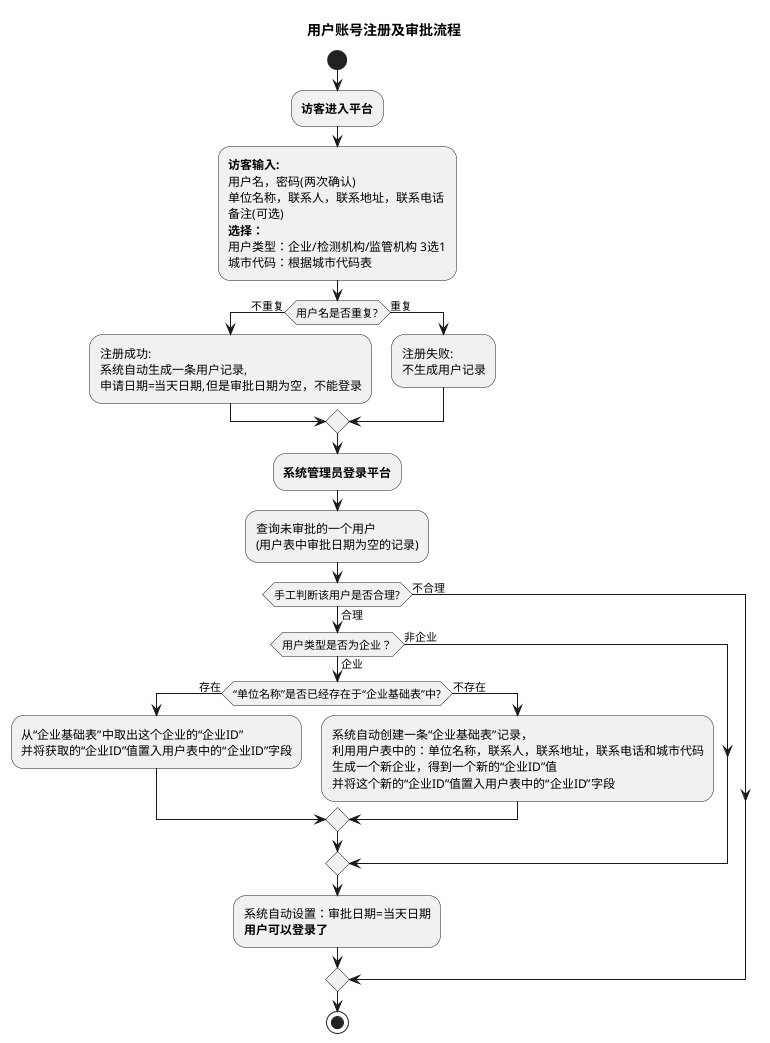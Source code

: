 @startuml
title 用户账号注册及审批流程
start
:<b>访客进入平台;
:<b>访客输入:
用户名，密码(两次确认)
单位名称，联系人，联系地址，联系电话
备注(可选)
<b>选择：
用户类型：企业/检测机构/监管机构 3选1
城市代码：根据城市代码表;
if (用户名是否重复?)then(不重复)
:注册成功:
系统自动生成一条用户记录,
申请日期=当天日期,但是审批日期为空，不能登录;
else(重复)
:注册失败:
不生成用户记录;
endif
:<b>系统管理员登录平台;
:查询未审批的一个用户
(用户表中审批日期为空的记录);
if (手工判断该用户是否合理?) then(合理)
    if (用户类型是否为企业？)then(企业)
    if (“单位名称”是否已经存在于“企业基础表”中?) then(存在)
    :从“企业基础表”中取出这个企业的“企业ID”
    并将获取的“企业ID”值置入用户表中的“企业ID”字段;
    else(不存在)
    :系统自动创建一条“企业基础表”记录，
    利用用户表中的：单位名称，联系人，联系地址，联系电话和城市代码
    生成一个新企业，得到一个新的“企业ID”值
    并将这个新的“企业ID”值置入用户表中的“企业ID”字段;
    endif
    else(非企业)
    endif
    :系统自动设置：审批日期=当天日期
    <b>用户可以登录了;
else(不合理)
endif
stop
@enduml
